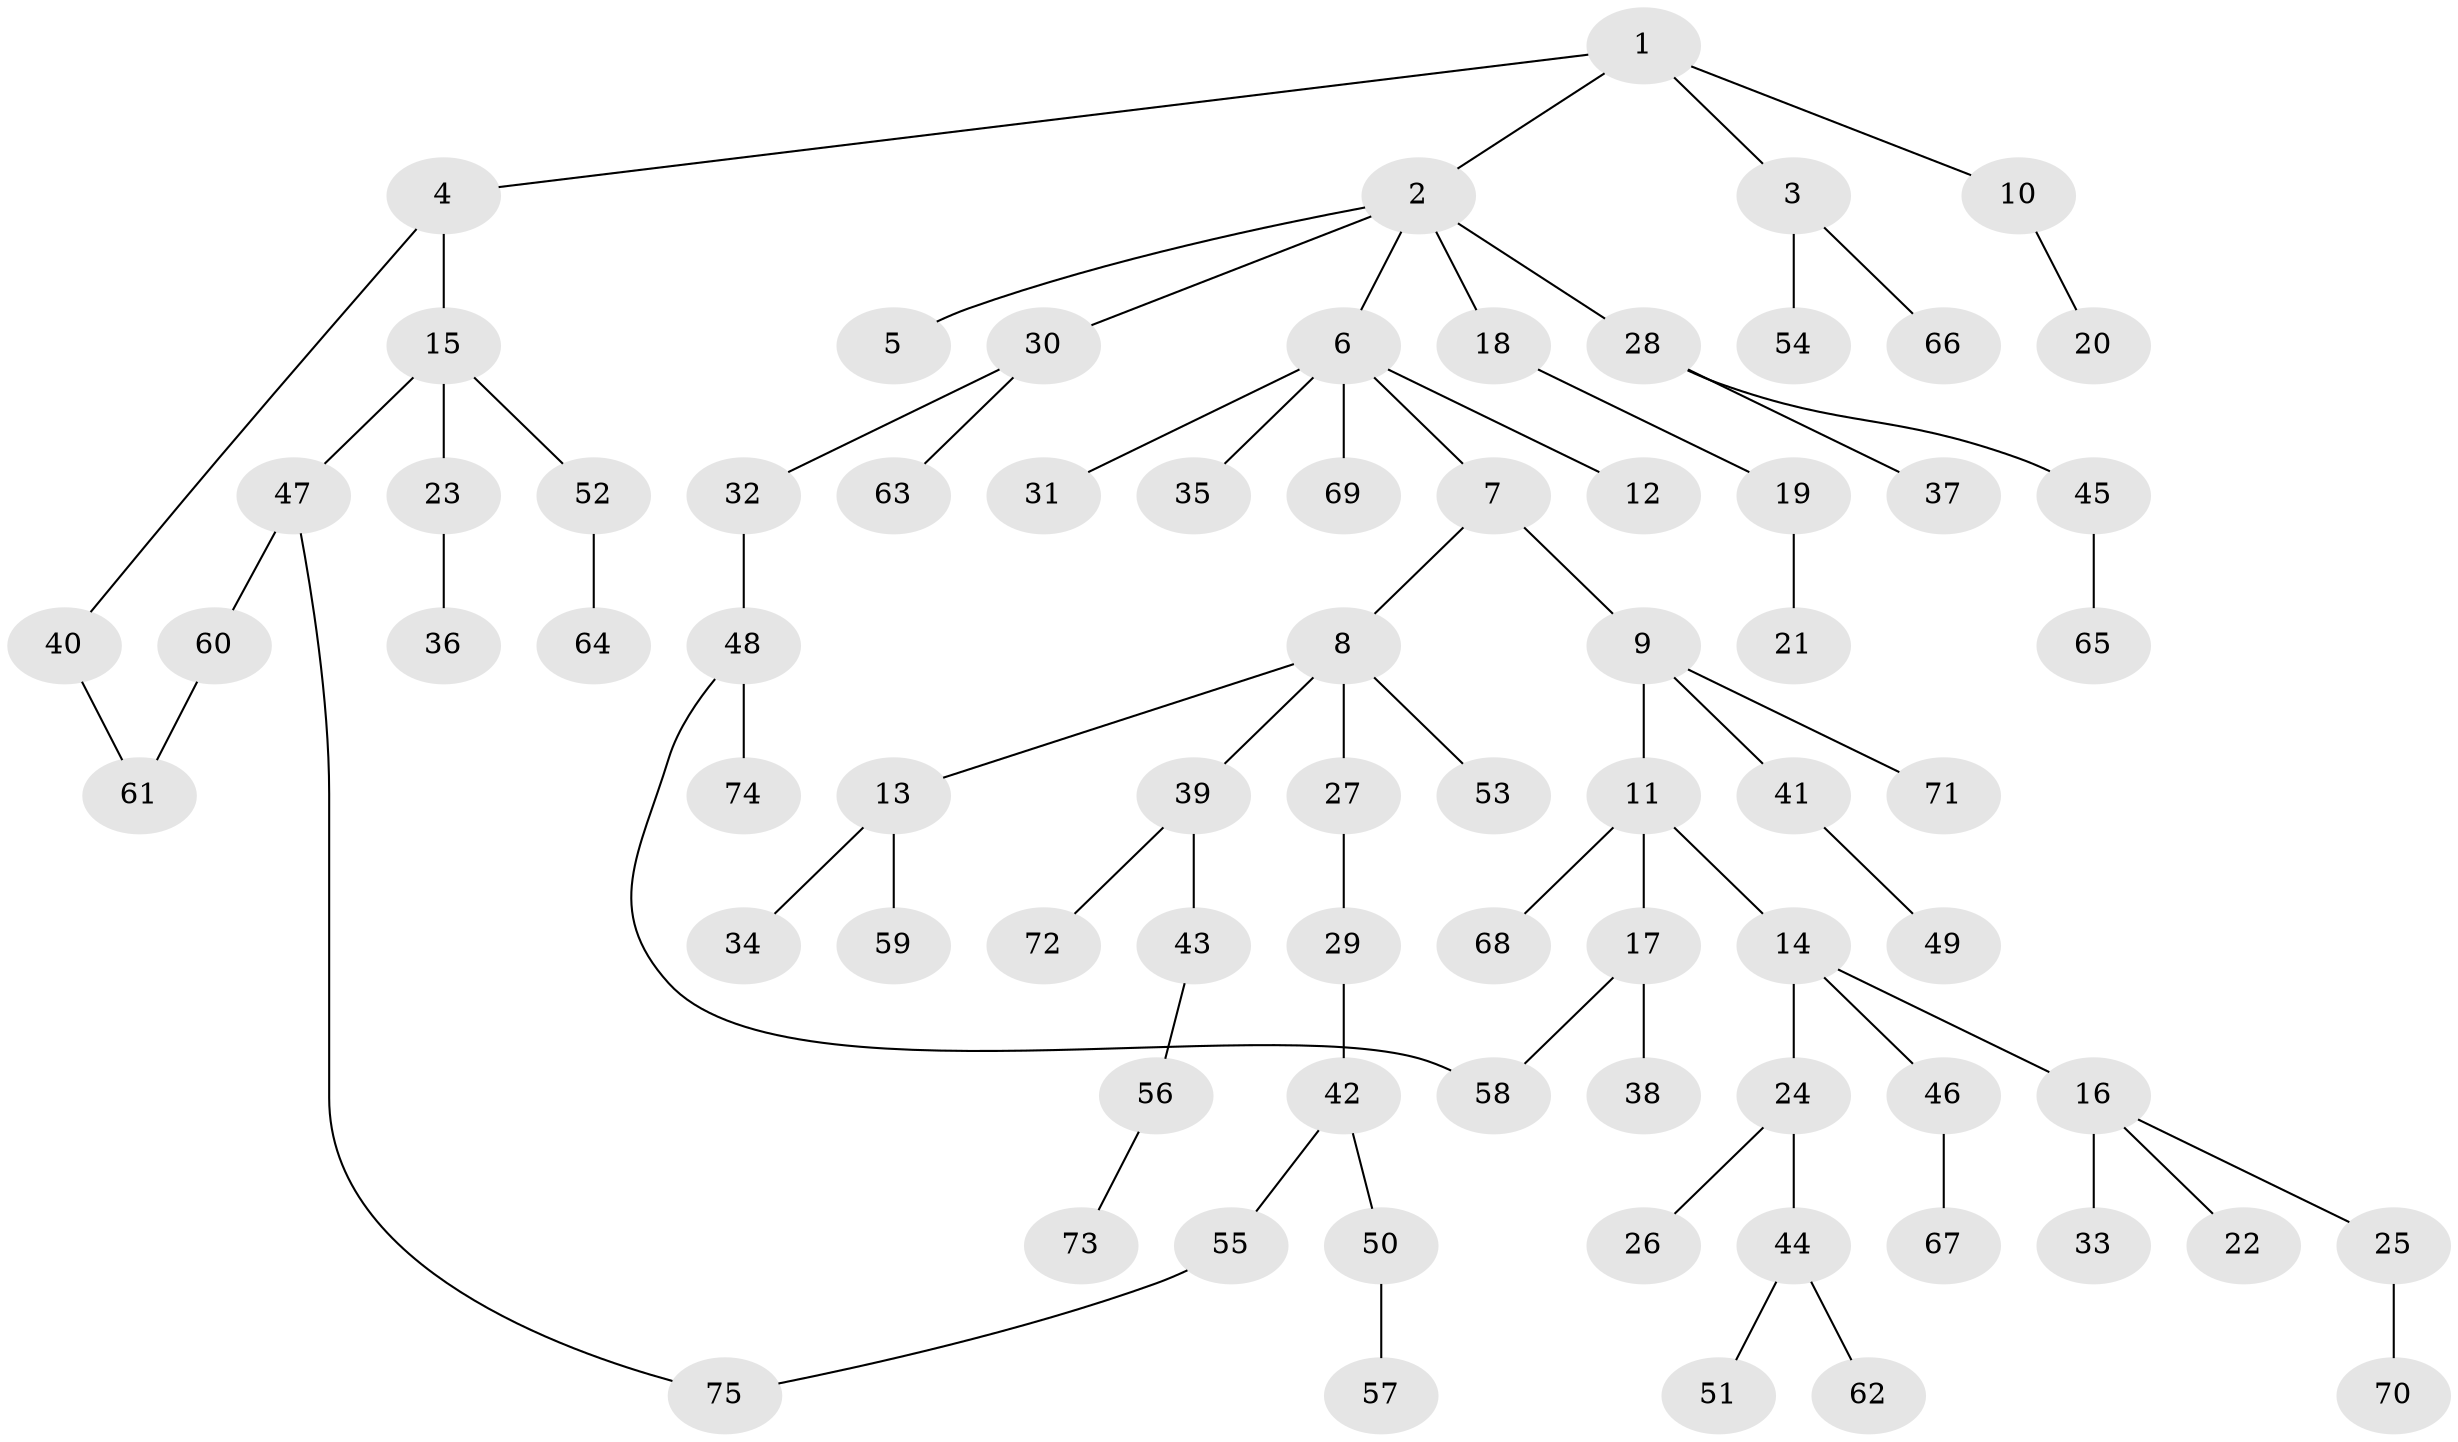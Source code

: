 // coarse degree distribution, {4: 0.0392156862745098, 7: 0.0196078431372549, 2: 0.19607843137254902, 3: 0.1568627450980392, 1: 0.5098039215686274, 5: 0.058823529411764705, 6: 0.0196078431372549}
// Generated by graph-tools (version 1.1) at 2025/51/02/27/25 19:51:40]
// undirected, 75 vertices, 77 edges
graph export_dot {
graph [start="1"]
  node [color=gray90,style=filled];
  1;
  2;
  3;
  4;
  5;
  6;
  7;
  8;
  9;
  10;
  11;
  12;
  13;
  14;
  15;
  16;
  17;
  18;
  19;
  20;
  21;
  22;
  23;
  24;
  25;
  26;
  27;
  28;
  29;
  30;
  31;
  32;
  33;
  34;
  35;
  36;
  37;
  38;
  39;
  40;
  41;
  42;
  43;
  44;
  45;
  46;
  47;
  48;
  49;
  50;
  51;
  52;
  53;
  54;
  55;
  56;
  57;
  58;
  59;
  60;
  61;
  62;
  63;
  64;
  65;
  66;
  67;
  68;
  69;
  70;
  71;
  72;
  73;
  74;
  75;
  1 -- 2;
  1 -- 3;
  1 -- 4;
  1 -- 10;
  2 -- 5;
  2 -- 6;
  2 -- 18;
  2 -- 28;
  2 -- 30;
  3 -- 54;
  3 -- 66;
  4 -- 15;
  4 -- 40;
  6 -- 7;
  6 -- 12;
  6 -- 31;
  6 -- 35;
  6 -- 69;
  7 -- 8;
  7 -- 9;
  8 -- 13;
  8 -- 27;
  8 -- 39;
  8 -- 53;
  9 -- 11;
  9 -- 41;
  9 -- 71;
  10 -- 20;
  11 -- 14;
  11 -- 17;
  11 -- 68;
  13 -- 34;
  13 -- 59;
  14 -- 16;
  14 -- 24;
  14 -- 46;
  15 -- 23;
  15 -- 47;
  15 -- 52;
  16 -- 22;
  16 -- 25;
  16 -- 33;
  17 -- 38;
  17 -- 58;
  18 -- 19;
  19 -- 21;
  23 -- 36;
  24 -- 26;
  24 -- 44;
  25 -- 70;
  27 -- 29;
  28 -- 37;
  28 -- 45;
  29 -- 42;
  30 -- 32;
  30 -- 63;
  32 -- 48;
  39 -- 43;
  39 -- 72;
  40 -- 61;
  41 -- 49;
  42 -- 50;
  42 -- 55;
  43 -- 56;
  44 -- 51;
  44 -- 62;
  45 -- 65;
  46 -- 67;
  47 -- 60;
  47 -- 75;
  48 -- 74;
  48 -- 58;
  50 -- 57;
  52 -- 64;
  55 -- 75;
  56 -- 73;
  60 -- 61;
}
